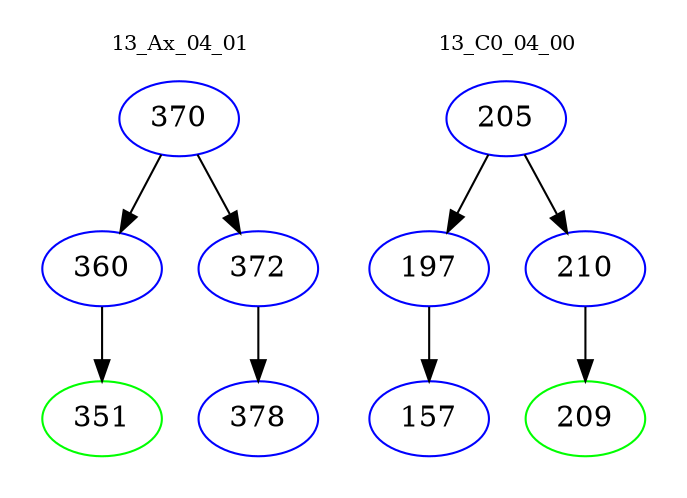 digraph{
subgraph cluster_0 {
color = white
label = "13_Ax_04_01";
fontsize=10;
T0_370 [label="370", color="blue"]
T0_370 -> T0_360 [color="black"]
T0_360 [label="360", color="blue"]
T0_360 -> T0_351 [color="black"]
T0_351 [label="351", color="green"]
T0_370 -> T0_372 [color="black"]
T0_372 [label="372", color="blue"]
T0_372 -> T0_378 [color="black"]
T0_378 [label="378", color="blue"]
}
subgraph cluster_1 {
color = white
label = "13_C0_04_00";
fontsize=10;
T1_205 [label="205", color="blue"]
T1_205 -> T1_197 [color="black"]
T1_197 [label="197", color="blue"]
T1_197 -> T1_157 [color="black"]
T1_157 [label="157", color="blue"]
T1_205 -> T1_210 [color="black"]
T1_210 [label="210", color="blue"]
T1_210 -> T1_209 [color="black"]
T1_209 [label="209", color="green"]
}
}
